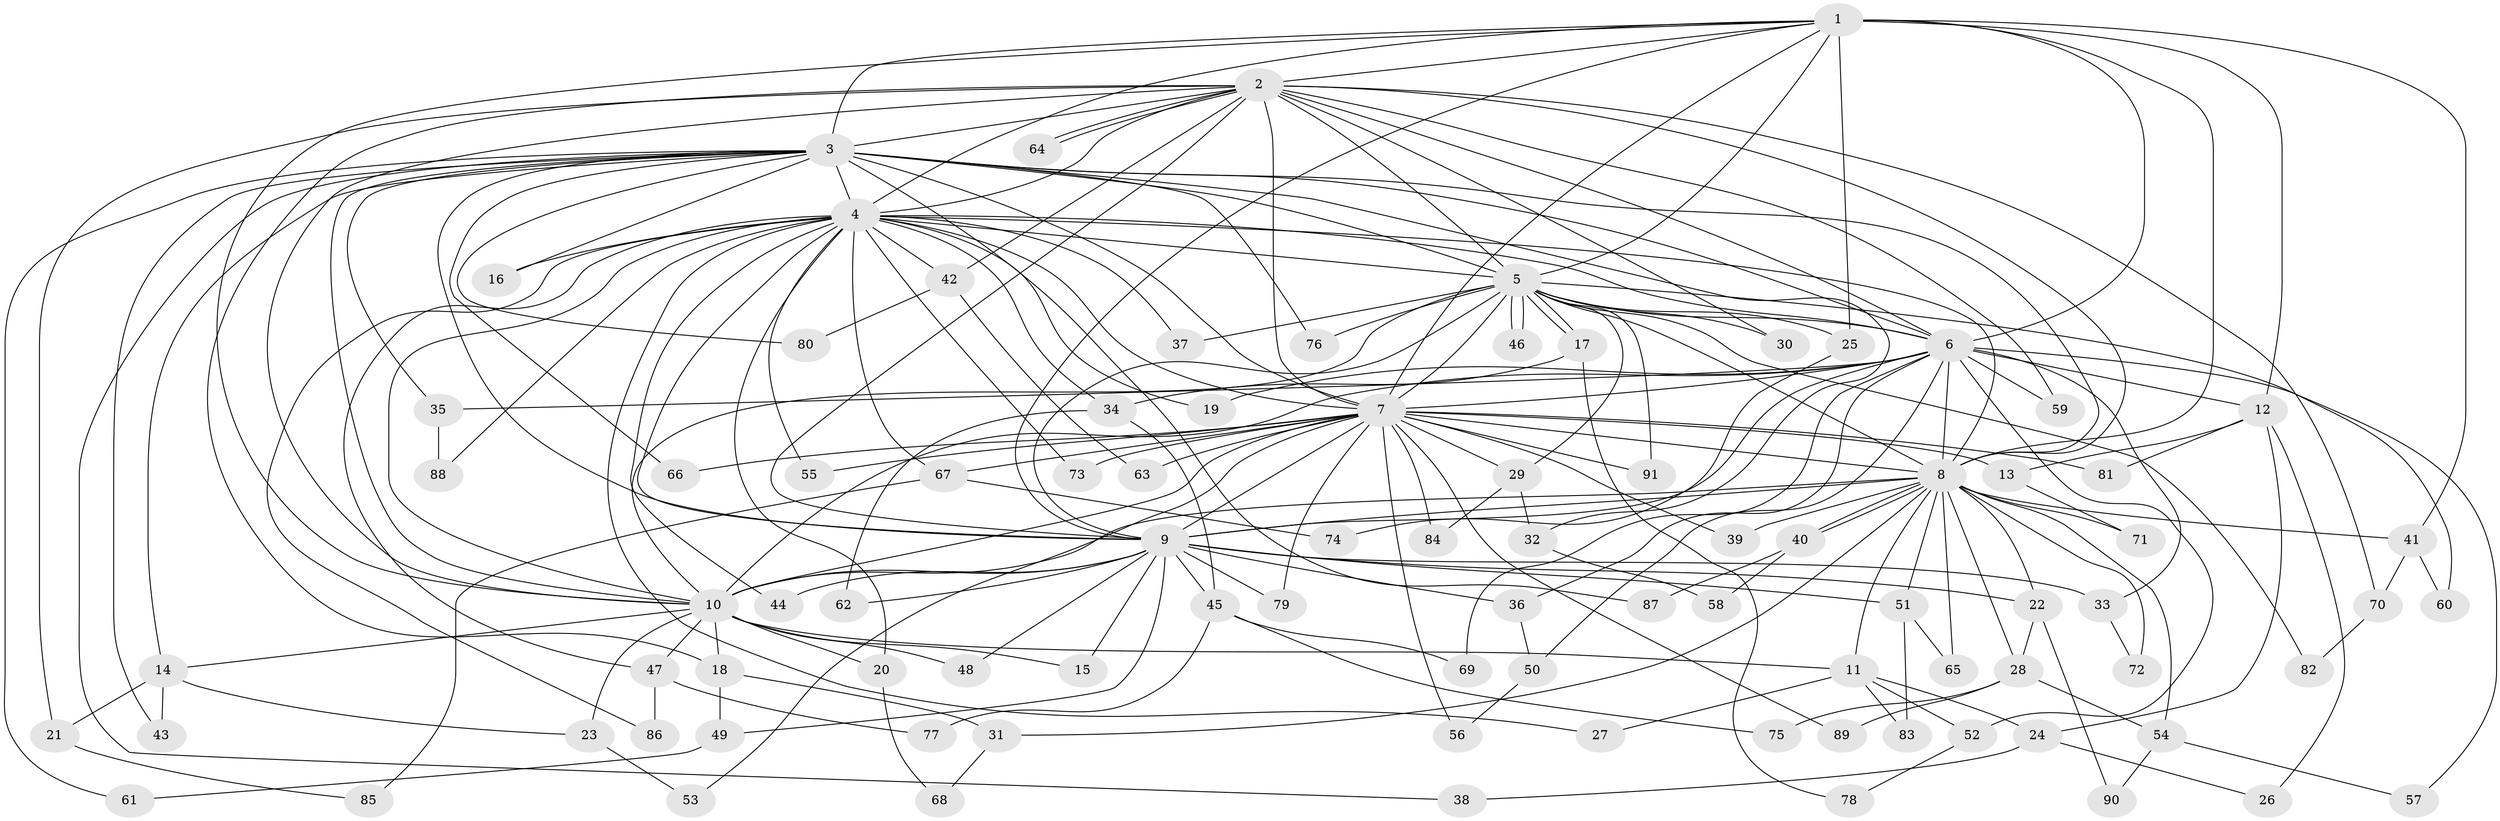 // Generated by graph-tools (version 1.1) at 2025/25/03/09/25 03:25:39]
// undirected, 91 vertices, 207 edges
graph export_dot {
graph [start="1"]
  node [color=gray90,style=filled];
  1;
  2;
  3;
  4;
  5;
  6;
  7;
  8;
  9;
  10;
  11;
  12;
  13;
  14;
  15;
  16;
  17;
  18;
  19;
  20;
  21;
  22;
  23;
  24;
  25;
  26;
  27;
  28;
  29;
  30;
  31;
  32;
  33;
  34;
  35;
  36;
  37;
  38;
  39;
  40;
  41;
  42;
  43;
  44;
  45;
  46;
  47;
  48;
  49;
  50;
  51;
  52;
  53;
  54;
  55;
  56;
  57;
  58;
  59;
  60;
  61;
  62;
  63;
  64;
  65;
  66;
  67;
  68;
  69;
  70;
  71;
  72;
  73;
  74;
  75;
  76;
  77;
  78;
  79;
  80;
  81;
  82;
  83;
  84;
  85;
  86;
  87;
  88;
  89;
  90;
  91;
  1 -- 2;
  1 -- 3;
  1 -- 4;
  1 -- 5;
  1 -- 6;
  1 -- 7;
  1 -- 8;
  1 -- 9;
  1 -- 10;
  1 -- 12;
  1 -- 25;
  1 -- 41;
  2 -- 3;
  2 -- 4;
  2 -- 5;
  2 -- 6;
  2 -- 7;
  2 -- 8;
  2 -- 9;
  2 -- 10;
  2 -- 18;
  2 -- 21;
  2 -- 30;
  2 -- 42;
  2 -- 59;
  2 -- 64;
  2 -- 64;
  2 -- 70;
  3 -- 4;
  3 -- 5;
  3 -- 6;
  3 -- 7;
  3 -- 8;
  3 -- 9;
  3 -- 10;
  3 -- 14;
  3 -- 16;
  3 -- 32;
  3 -- 35;
  3 -- 38;
  3 -- 43;
  3 -- 61;
  3 -- 66;
  3 -- 76;
  3 -- 80;
  3 -- 87;
  4 -- 5;
  4 -- 6;
  4 -- 7;
  4 -- 8;
  4 -- 9;
  4 -- 10;
  4 -- 16;
  4 -- 19;
  4 -- 20;
  4 -- 27;
  4 -- 34;
  4 -- 37;
  4 -- 42;
  4 -- 44;
  4 -- 47;
  4 -- 55;
  4 -- 67;
  4 -- 73;
  4 -- 86;
  4 -- 88;
  5 -- 6;
  5 -- 7;
  5 -- 8;
  5 -- 9;
  5 -- 10;
  5 -- 17;
  5 -- 17;
  5 -- 25;
  5 -- 29;
  5 -- 30;
  5 -- 37;
  5 -- 46;
  5 -- 46;
  5 -- 60;
  5 -- 76;
  5 -- 82;
  5 -- 91;
  6 -- 7;
  6 -- 8;
  6 -- 9;
  6 -- 10;
  6 -- 12;
  6 -- 19;
  6 -- 33;
  6 -- 35;
  6 -- 36;
  6 -- 50;
  6 -- 52;
  6 -- 57;
  6 -- 59;
  6 -- 69;
  7 -- 8;
  7 -- 9;
  7 -- 10;
  7 -- 13;
  7 -- 29;
  7 -- 39;
  7 -- 53;
  7 -- 55;
  7 -- 56;
  7 -- 63;
  7 -- 66;
  7 -- 67;
  7 -- 73;
  7 -- 79;
  7 -- 81;
  7 -- 84;
  7 -- 89;
  7 -- 91;
  8 -- 9;
  8 -- 10;
  8 -- 11;
  8 -- 22;
  8 -- 28;
  8 -- 31;
  8 -- 39;
  8 -- 40;
  8 -- 40;
  8 -- 41;
  8 -- 51;
  8 -- 54;
  8 -- 65;
  8 -- 71;
  8 -- 72;
  9 -- 10;
  9 -- 15;
  9 -- 22;
  9 -- 33;
  9 -- 36;
  9 -- 44;
  9 -- 45;
  9 -- 48;
  9 -- 49;
  9 -- 51;
  9 -- 62;
  9 -- 79;
  10 -- 11;
  10 -- 14;
  10 -- 15;
  10 -- 18;
  10 -- 20;
  10 -- 23;
  10 -- 47;
  10 -- 48;
  11 -- 24;
  11 -- 27;
  11 -- 52;
  11 -- 83;
  12 -- 13;
  12 -- 24;
  12 -- 26;
  12 -- 81;
  13 -- 71;
  14 -- 21;
  14 -- 23;
  14 -- 43;
  17 -- 34;
  17 -- 78;
  18 -- 31;
  18 -- 49;
  20 -- 68;
  21 -- 85;
  22 -- 28;
  22 -- 90;
  23 -- 53;
  24 -- 26;
  24 -- 38;
  25 -- 74;
  28 -- 54;
  28 -- 75;
  28 -- 89;
  29 -- 32;
  29 -- 84;
  31 -- 68;
  32 -- 58;
  33 -- 72;
  34 -- 45;
  34 -- 62;
  35 -- 88;
  36 -- 50;
  40 -- 58;
  40 -- 87;
  41 -- 60;
  41 -- 70;
  42 -- 63;
  42 -- 80;
  45 -- 69;
  45 -- 75;
  45 -- 77;
  47 -- 77;
  47 -- 86;
  49 -- 61;
  50 -- 56;
  51 -- 65;
  51 -- 83;
  52 -- 78;
  54 -- 57;
  54 -- 90;
  67 -- 74;
  67 -- 85;
  70 -- 82;
}

